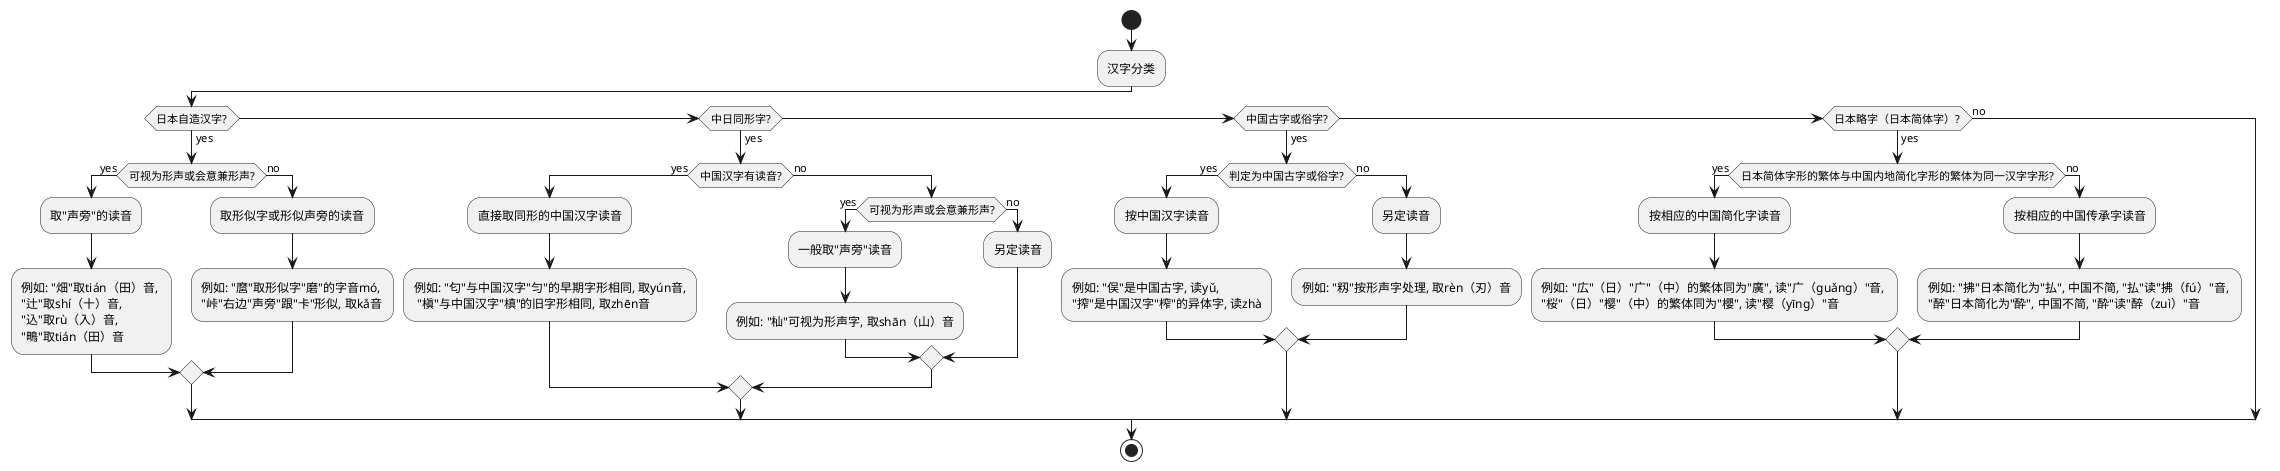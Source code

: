 @startuml
start
:汉字分类;
if (日本自造汉字?) then (yes)
if (可视为形声或会意兼形声?) then (yes)
:取"声旁"的读音;
:例如: "畑"取tián（田）音, \n"辻"取shí（十）音, \n"込"取rù（入）音, \n"鴫"取tián（田）音;
else (no)
:取形似字或形似声旁的读音;
:例如: "麿"取形似字"磨"的字音mó, \n"峠"右边"声旁"跟"卡"形似, 取kǎ音;
endif
elseif (中日同形字?) then (yes)
if (中国汉字有读音?) then (yes)
:直接取同形的中国汉字读音;
:例如: "匂"与中国汉字"匀"的早期字形相同, 取yún音,\n "槇"与中国汉字"槙"的旧字形相同, 取zhēn音;
else (no)
if (可视为形声或会意兼形声?) then (yes)
:一般取"声旁"读音;
:例如: "杣"可视为形声字, 取shān（山）音;
else (no)
:另定读音;
endif
endif
elseif (中国古字或俗字?) then (yes)
if (判定为中国古字或俗字?) then (yes)
:按中国汉字读音;
:例如: "俣"是中国古字, 读yǔ, \n"搾"是中国汉字"榨"的异体字, 读zhà;
else (no)
:另定读音;
:例如: "籾"按形声字处理, 取rèn（刃）音;
endif
elseif (日本略字（日本简体字）?) then (yes)
if (日本简体字形的繁体与中国内地简化字形的繁体为同一汉字字形?) then (yes)
:按相应的中国简化字读音;
:例如: "広"（日）"广"（中）的繁体同为"廣", 读"广（guǎng）"音, \n"桜"（日）"樱"（中）的繁体同为"櫻", 读"樱（yīng）"音;
else (no)
:按相应的中国传承字读音;
:例如: "拂"日本简化为"払", 中国不简, "払"读"拂（fú）"音, \n"醉"日本简化为"酔", 中国不简, "酔"读"醉（zuì）"音;
endif
else (no)
endif
stop
@enduml